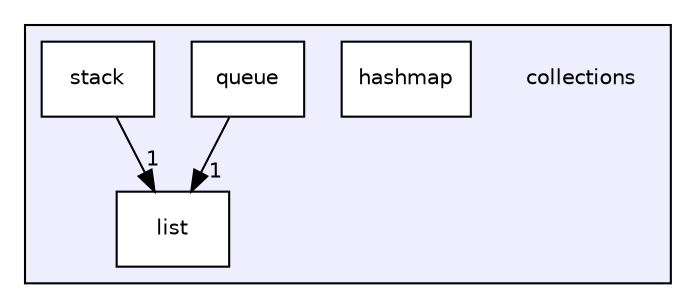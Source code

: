 digraph "collections" {
  compound=true
  node [ fontsize="10", fontname="Helvetica"];
  edge [ labelfontsize="10", labelfontname="Helvetica"];
  subgraph clusterdir_d5762d0567c4c00fccbddb05db217c60 {
    graph [ bgcolor="#eeeeff", pencolor="black", label="" URL="dir_d5762d0567c4c00fccbddb05db217c60.html"];
    dir_d5762d0567c4c00fccbddb05db217c60 [shape=plaintext label="collections"];
    dir_abd213e5aa7d55a2e4f938e9fd68a1e3 [shape=box label="hashmap" color="black" fillcolor="white" style="filled" URL="dir_abd213e5aa7d55a2e4f938e9fd68a1e3.html"];
    dir_fe179f5a0cd46862189cb836271fc7bc [shape=box label="list" color="black" fillcolor="white" style="filled" URL="dir_fe179f5a0cd46862189cb836271fc7bc.html"];
    dir_acd1ec9753d35c14093b5a0ab60f7aa9 [shape=box label="queue" color="black" fillcolor="white" style="filled" URL="dir_acd1ec9753d35c14093b5a0ab60f7aa9.html"];
    dir_cfd8cad10ecd3edb3f27388d7806eec6 [shape=box label="stack" color="black" fillcolor="white" style="filled" URL="dir_cfd8cad10ecd3edb3f27388d7806eec6.html"];
  }
  dir_acd1ec9753d35c14093b5a0ab60f7aa9->dir_fe179f5a0cd46862189cb836271fc7bc [headlabel="1", labeldistance=1.5 headhref="dir_000007_000006.html"];
  dir_cfd8cad10ecd3edb3f27388d7806eec6->dir_fe179f5a0cd46862189cb836271fc7bc [headlabel="1", labeldistance=1.5 headhref="dir_000008_000006.html"];
}
